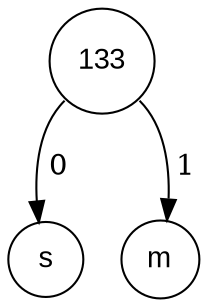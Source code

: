 digraph POT_test {
node [fontname="Arial", shape="circle", width=0.5];
133 [label = "133"]
115 [label = "s"]
109 [label = "m"]
133:sw -> 115 [label = " 0"]
133:se -> 109 [label = " 1"]
}
